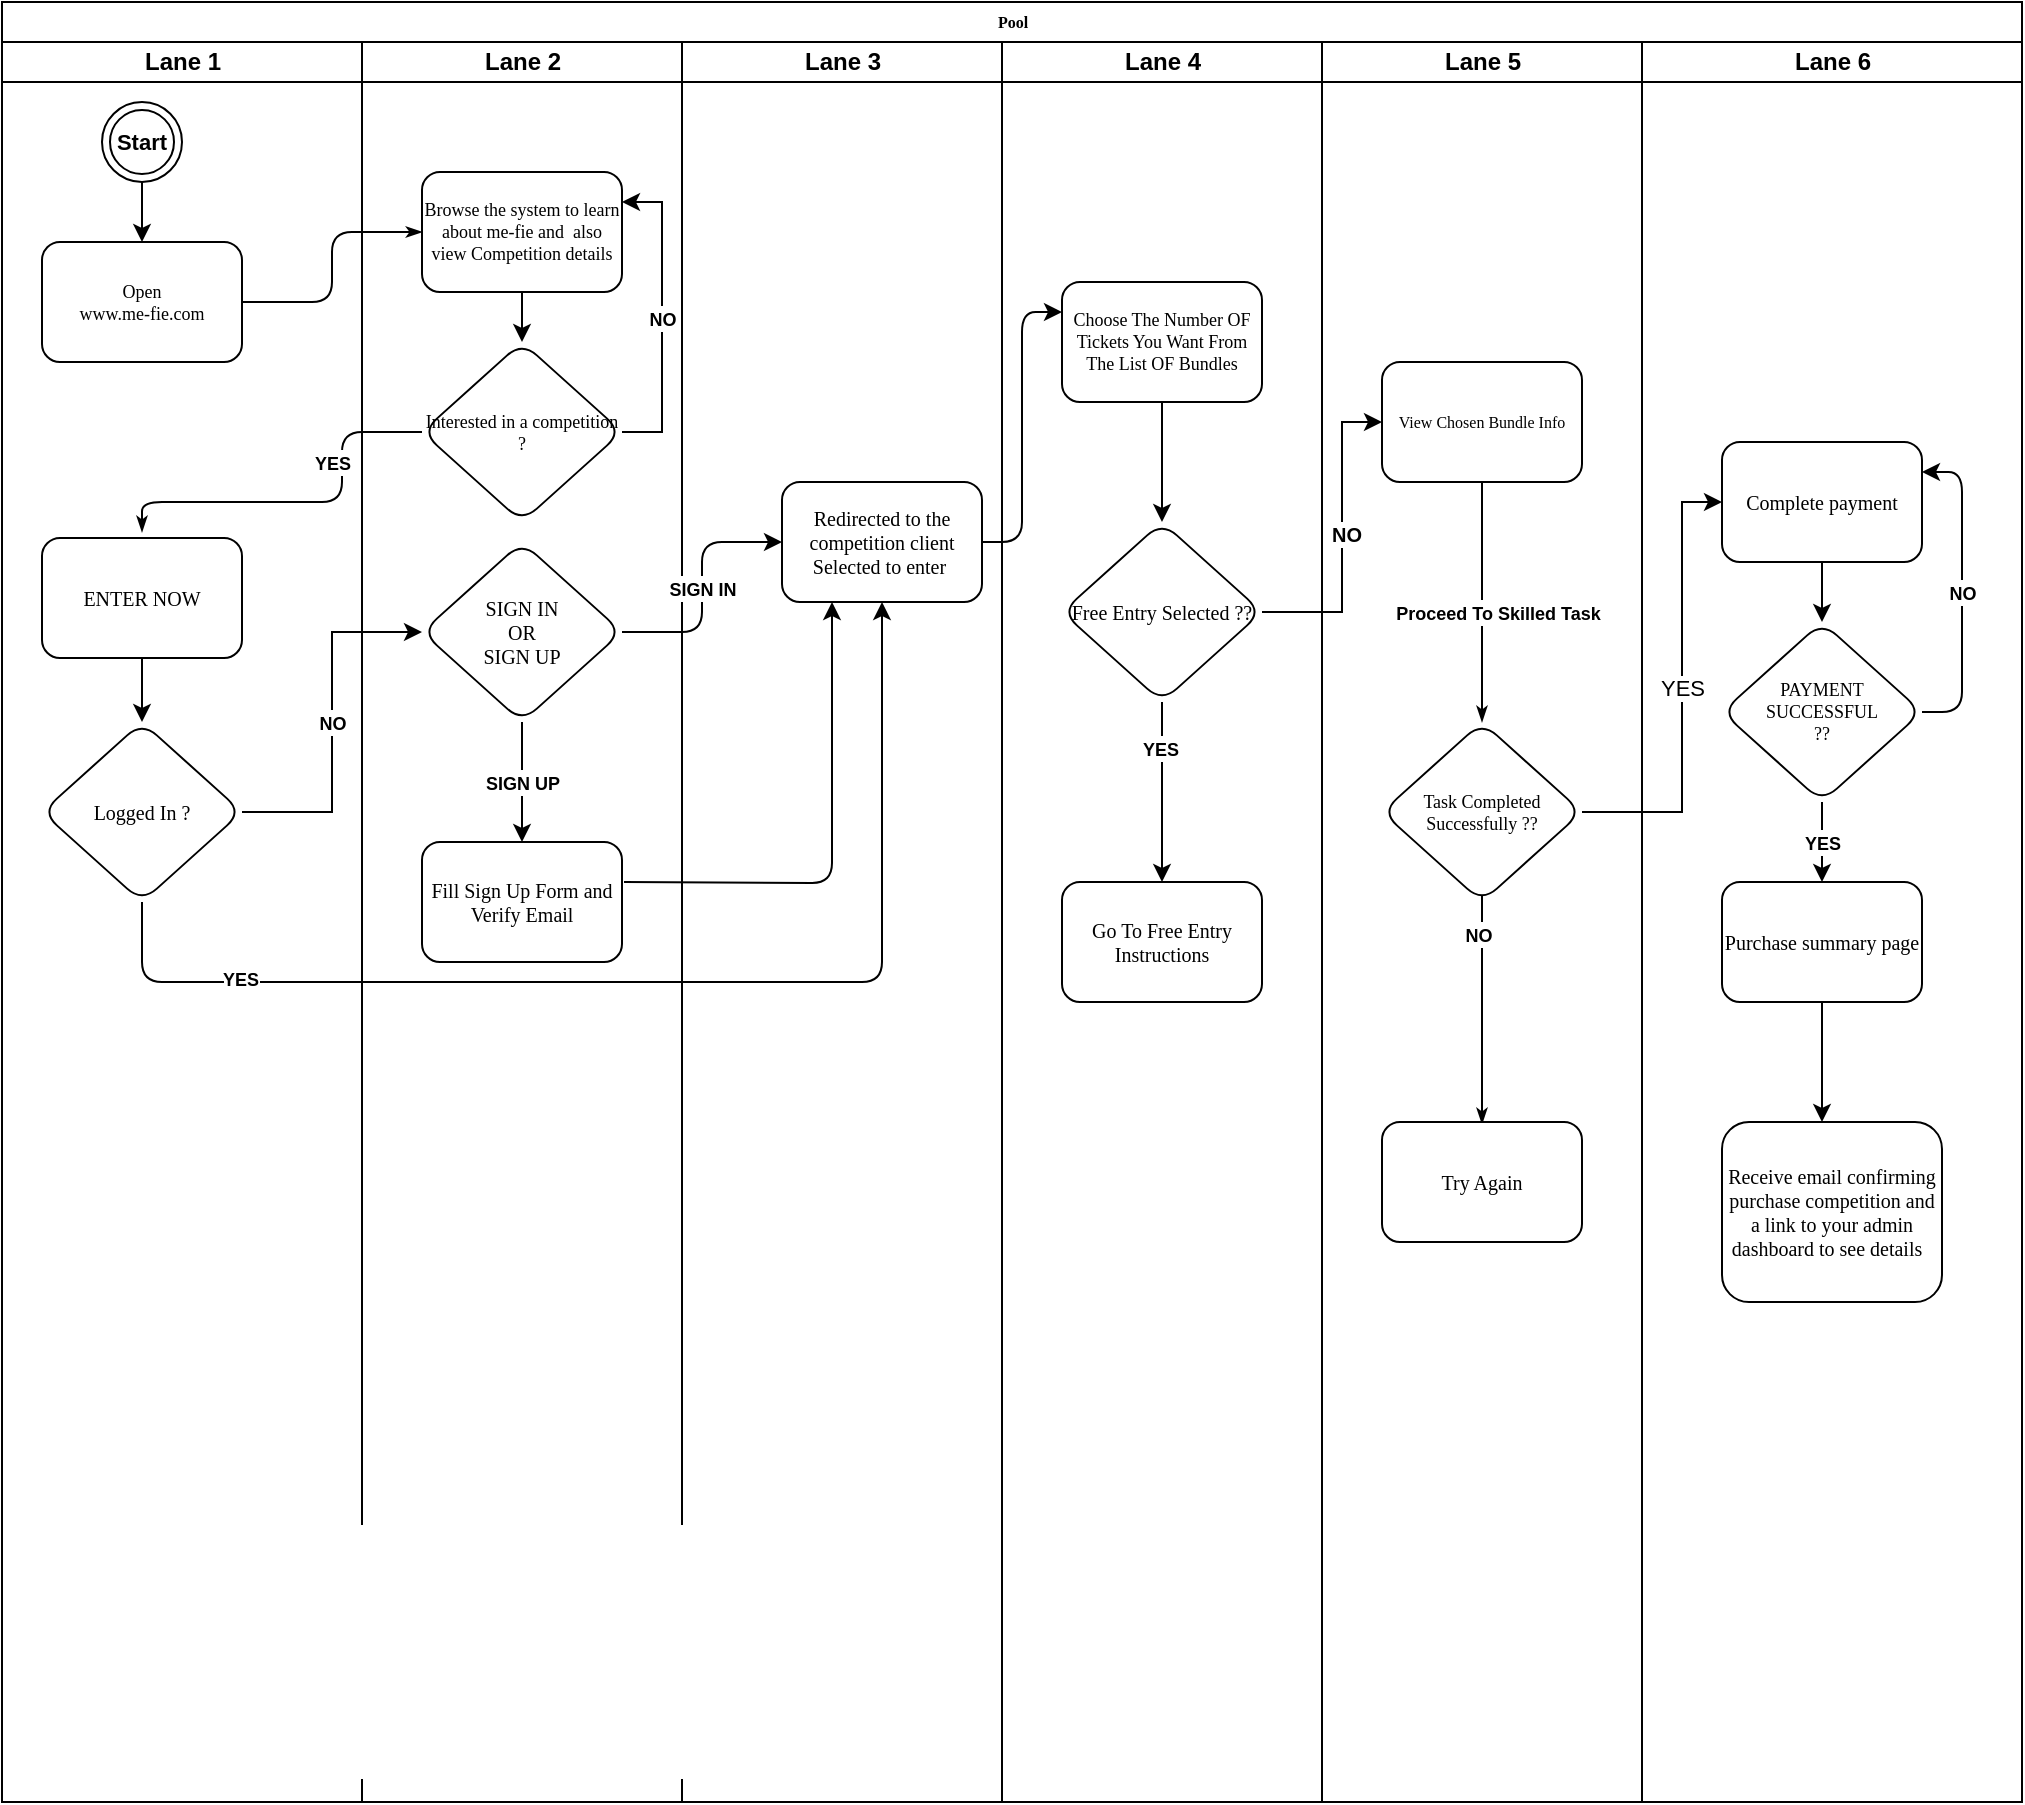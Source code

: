 <mxfile version="21.2.9" type="github">
  <diagram name="Page-1" id="74e2e168-ea6b-b213-b513-2b3c1d86103e">
    <mxGraphModel dx="1194" dy="711" grid="1" gridSize="10" guides="1" tooltips="1" connect="1" arrows="1" fold="1" page="1" pageScale="1" pageWidth="1100" pageHeight="850" background="none" math="0" shadow="0">
      <root>
        <mxCell id="0" />
        <mxCell id="1" parent="0" />
        <mxCell id="77e6c97f196da883-1" value="Pool" style="swimlane;html=1;childLayout=stackLayout;startSize=20;rounded=0;shadow=0;labelBackgroundColor=none;strokeWidth=1;fontFamily=Verdana;fontSize=8;align=center;" parent="1" vertex="1">
          <mxGeometry x="70" y="40" width="1010" height="900" as="geometry" />
        </mxCell>
        <mxCell id="77e6c97f196da883-26" style="edgeStyle=orthogonalEdgeStyle;rounded=1;html=1;labelBackgroundColor=none;startArrow=none;startFill=0;startSize=5;endArrow=classicThin;endFill=1;endSize=5;jettySize=auto;orthogonalLoop=1;strokeWidth=1;fontFamily=Verdana;fontSize=8" parent="77e6c97f196da883-1" source="77e6c97f196da883-8" target="77e6c97f196da883-11" edge="1">
          <mxGeometry relative="1" as="geometry" />
        </mxCell>
        <mxCell id="77e6c97f196da883-27" style="edgeStyle=orthogonalEdgeStyle;rounded=1;html=1;labelBackgroundColor=none;startArrow=none;startFill=0;startSize=5;endArrow=classicThin;endFill=1;endSize=5;jettySize=auto;orthogonalLoop=1;strokeWidth=1;fontFamily=Verdana;fontSize=8;exitX=0;exitY=0.5;exitDx=0;exitDy=0;" parent="77e6c97f196da883-1" source="GRKMpejVT3j1HFvSM12X-2" edge="1">
          <mxGeometry relative="1" as="geometry">
            <Array as="points">
              <mxPoint x="170" y="215" />
              <mxPoint x="170" y="250" />
              <mxPoint x="70" y="250" />
            </Array>
            <mxPoint x="70" y="265" as="targetPoint" />
          </mxGeometry>
        </mxCell>
        <mxCell id="GRKMpejVT3j1HFvSM12X-4" value="&lt;font style=&quot;font-size: 9px;&quot;&gt;&lt;b&gt;YES&lt;/b&gt;&lt;/font&gt;" style="edgeLabel;html=1;align=center;verticalAlign=middle;resizable=0;points=[];" vertex="1" connectable="0" parent="77e6c97f196da883-27">
          <mxGeometry x="-0.042" y="-1" relative="1" as="geometry">
            <mxPoint x="11" y="-19" as="offset" />
          </mxGeometry>
        </mxCell>
        <mxCell id="77e6c97f196da883-2" value="Lane 1" style="swimlane;html=1;startSize=20;" parent="77e6c97f196da883-1" vertex="1">
          <mxGeometry y="20" width="180" height="880" as="geometry" />
        </mxCell>
        <mxCell id="77e6c97f196da883-8" value="&lt;font style=&quot;font-size: 9px;&quot;&gt;Open &lt;br&gt;www.me-fie.com&lt;/font&gt;" style="rounded=1;whiteSpace=wrap;html=1;shadow=0;labelBackgroundColor=none;strokeWidth=1;fontFamily=Verdana;fontSize=8;align=center;" parent="77e6c97f196da883-2" vertex="1">
          <mxGeometry x="20" y="100" width="100" height="60" as="geometry" />
        </mxCell>
        <mxCell id="GRKMpejVT3j1HFvSM12X-5" value="&lt;font style=&quot;font-size: 10px;&quot;&gt;Logged In ?&lt;/font&gt;" style="rhombus;whiteSpace=wrap;html=1;fontSize=8;fontFamily=Verdana;rounded=1;shadow=0;labelBackgroundColor=none;strokeWidth=1;" vertex="1" parent="77e6c97f196da883-2">
          <mxGeometry x="20" y="340" width="100" height="90" as="geometry" />
        </mxCell>
        <mxCell id="GRKMpejVT3j1HFvSM12X-110" style="edgeStyle=orthogonalEdgeStyle;rounded=1;orthogonalLoop=1;jettySize=auto;html=1;exitX=0.5;exitY=1;exitDx=0;exitDy=0;entryX=0.5;entryY=0;entryDx=0;entryDy=0;" edge="1" parent="77e6c97f196da883-2" source="GRKMpejVT3j1HFvSM12X-109" target="77e6c97f196da883-8">
          <mxGeometry relative="1" as="geometry" />
        </mxCell>
        <mxCell id="GRKMpejVT3j1HFvSM12X-109" value="&lt;font style=&quot;font-size: 11px;&quot;&gt;&lt;b&gt;Start&lt;/b&gt;&lt;/font&gt;" style="ellipse;shape=doubleEllipse;html=1;dashed=0;whiteSpace=wrap;aspect=fixed;" vertex="1" parent="77e6c97f196da883-2">
          <mxGeometry x="50" y="30" width="40" height="40" as="geometry" />
        </mxCell>
        <mxCell id="GRKMpejVT3j1HFvSM12X-113" style="edgeStyle=orthogonalEdgeStyle;rounded=0;orthogonalLoop=1;jettySize=auto;html=1;exitX=0.5;exitY=1;exitDx=0;exitDy=0;entryX=0.5;entryY=0;entryDx=0;entryDy=0;" edge="1" parent="77e6c97f196da883-2" source="GRKMpejVT3j1HFvSM12X-112" target="GRKMpejVT3j1HFvSM12X-5">
          <mxGeometry relative="1" as="geometry" />
        </mxCell>
        <mxCell id="GRKMpejVT3j1HFvSM12X-112" value="&lt;font size=&quot;1&quot;&gt;ENTER NOW&lt;/font&gt;" style="rounded=1;whiteSpace=wrap;html=1;shadow=0;labelBackgroundColor=none;strokeWidth=1;fontFamily=Verdana;fontSize=8;align=center;" vertex="1" parent="77e6c97f196da883-2">
          <mxGeometry x="20" y="248" width="100" height="60" as="geometry" />
        </mxCell>
        <mxCell id="77e6c97f196da883-3" value="Lane 2" style="swimlane;html=1;startSize=20;" parent="77e6c97f196da883-1" vertex="1">
          <mxGeometry x="180" y="20" width="160" height="880" as="geometry" />
        </mxCell>
        <mxCell id="GRKMpejVT3j1HFvSM12X-3" value="" style="edgeStyle=orthogonalEdgeStyle;rounded=0;orthogonalLoop=1;jettySize=auto;html=1;" edge="1" parent="77e6c97f196da883-3" source="77e6c97f196da883-11" target="GRKMpejVT3j1HFvSM12X-2">
          <mxGeometry relative="1" as="geometry" />
        </mxCell>
        <mxCell id="77e6c97f196da883-11" value="&lt;font style=&quot;font-size: 9px;&quot;&gt;Browse the system to learn about me-fie and&amp;nbsp; also view Competition details&lt;/font&gt;" style="rounded=1;whiteSpace=wrap;html=1;shadow=0;labelBackgroundColor=none;strokeWidth=1;fontFamily=Verdana;fontSize=8;align=center;" parent="77e6c97f196da883-3" vertex="1">
          <mxGeometry x="30" y="65" width="100" height="60" as="geometry" />
        </mxCell>
        <mxCell id="GRKMpejVT3j1HFvSM12X-111" value="&lt;b&gt;&lt;font style=&quot;font-size: 9px;&quot;&gt;NO&lt;/font&gt;&lt;/b&gt;" style="edgeStyle=orthogonalEdgeStyle;rounded=0;orthogonalLoop=1;jettySize=auto;html=1;exitX=1;exitY=0.5;exitDx=0;exitDy=0;entryX=1;entryY=0.25;entryDx=0;entryDy=0;" edge="1" parent="77e6c97f196da883-3" source="GRKMpejVT3j1HFvSM12X-2" target="77e6c97f196da883-11">
          <mxGeometry relative="1" as="geometry" />
        </mxCell>
        <mxCell id="GRKMpejVT3j1HFvSM12X-2" value="&lt;font style=&quot;font-size: 9px;&quot;&gt;Interested in a competition ?&lt;/font&gt;" style="rhombus;whiteSpace=wrap;html=1;fontSize=8;fontFamily=Verdana;rounded=1;shadow=0;labelBackgroundColor=none;strokeWidth=1;" vertex="1" parent="77e6c97f196da883-3">
          <mxGeometry x="30" y="150" width="100" height="90" as="geometry" />
        </mxCell>
        <mxCell id="GRKMpejVT3j1HFvSM12X-21" value="&lt;b&gt;&lt;font style=&quot;font-size: 9px;&quot;&gt;SIGN UP&lt;/font&gt;&lt;/b&gt;" style="edgeStyle=orthogonalEdgeStyle;rounded=0;orthogonalLoop=1;jettySize=auto;html=1;exitX=0.5;exitY=1;exitDx=0;exitDy=0;" edge="1" parent="77e6c97f196da883-3" source="GRKMpejVT3j1HFvSM12X-13" target="GRKMpejVT3j1HFvSM12X-20">
          <mxGeometry relative="1" as="geometry" />
        </mxCell>
        <mxCell id="GRKMpejVT3j1HFvSM12X-13" value="&lt;font style=&quot;font-size: 10px;&quot;&gt;SIGN IN &lt;br&gt;OR&lt;br&gt;SIGN UP&lt;/font&gt;" style="rhombus;whiteSpace=wrap;html=1;fontSize=8;fontFamily=Verdana;rounded=1;shadow=0;labelBackgroundColor=none;strokeWidth=1;" vertex="1" parent="77e6c97f196da883-3">
          <mxGeometry x="30" y="250" width="100" height="90" as="geometry" />
        </mxCell>
        <mxCell id="GRKMpejVT3j1HFvSM12X-20" value="&lt;font size=&quot;1&quot;&gt;Fill Sign Up Form and Verify Email&lt;/font&gt;" style="rounded=1;whiteSpace=wrap;html=1;shadow=0;labelBackgroundColor=none;strokeWidth=1;fontFamily=Verdana;fontSize=8;align=center;" vertex="1" parent="77e6c97f196da883-3">
          <mxGeometry x="30" y="400" width="100" height="60" as="geometry" />
        </mxCell>
        <mxCell id="77e6c97f196da883-4" value="Lane 3" style="swimlane;html=1;startSize=20;" parent="77e6c97f196da883-1" vertex="1">
          <mxGeometry x="340" y="20" width="160" height="880" as="geometry" />
        </mxCell>
        <mxCell id="GRKMpejVT3j1HFvSM12X-19" value="&lt;font size=&quot;1&quot;&gt;Redirected to the competition client Selected to enter&amp;nbsp;&lt;/font&gt;" style="rounded=1;whiteSpace=wrap;html=1;shadow=0;labelBackgroundColor=none;strokeWidth=1;fontFamily=Verdana;fontSize=8;align=center;" vertex="1" parent="77e6c97f196da883-4">
          <mxGeometry x="50" y="220" width="100" height="60" as="geometry" />
        </mxCell>
        <mxCell id="77e6c97f196da883-5" value="Lane 4" style="swimlane;html=1;startSize=20;" parent="77e6c97f196da883-1" vertex="1">
          <mxGeometry x="500" y="20" width="160" height="880" as="geometry" />
        </mxCell>
        <mxCell id="GRKMpejVT3j1HFvSM12X-101" style="edgeStyle=orthogonalEdgeStyle;rounded=1;orthogonalLoop=1;jettySize=auto;html=1;exitX=0.5;exitY=1;exitDx=0;exitDy=0;" edge="1" parent="77e6c97f196da883-5" source="77e6c97f196da883-15" target="GRKMpejVT3j1HFvSM12X-100">
          <mxGeometry relative="1" as="geometry" />
        </mxCell>
        <mxCell id="77e6c97f196da883-15" value="&lt;font style=&quot;font-size: 9px;&quot;&gt;Choose The Number OF Tickets You Want From The List OF Bundles&lt;/font&gt;" style="rounded=1;whiteSpace=wrap;html=1;shadow=0;labelBackgroundColor=none;strokeWidth=1;fontFamily=Verdana;fontSize=8;align=center;" parent="77e6c97f196da883-5" vertex="1">
          <mxGeometry x="30" y="120" width="100" height="60" as="geometry" />
        </mxCell>
        <mxCell id="GRKMpejVT3j1HFvSM12X-105" style="edgeStyle=orthogonalEdgeStyle;rounded=0;orthogonalLoop=1;jettySize=auto;html=1;exitX=0.5;exitY=1;exitDx=0;exitDy=0;entryX=0.5;entryY=0;entryDx=0;entryDy=0;" edge="1" parent="77e6c97f196da883-5" source="GRKMpejVT3j1HFvSM12X-100" target="GRKMpejVT3j1HFvSM12X-106">
          <mxGeometry relative="1" as="geometry">
            <mxPoint x="80" y="400" as="targetPoint" />
          </mxGeometry>
        </mxCell>
        <mxCell id="GRKMpejVT3j1HFvSM12X-107" value="&lt;b&gt;&lt;font style=&quot;font-size: 9px;&quot;&gt;YES&lt;/font&gt;&lt;/b&gt;" style="edgeLabel;html=1;align=center;verticalAlign=middle;resizable=0;points=[];" vertex="1" connectable="0" parent="GRKMpejVT3j1HFvSM12X-105">
          <mxGeometry x="-0.489" y="2" relative="1" as="geometry">
            <mxPoint x="-3" as="offset" />
          </mxGeometry>
        </mxCell>
        <mxCell id="GRKMpejVT3j1HFvSM12X-100" value="&lt;span style=&quot;font-size: 10px;&quot;&gt;Free Entry Selected ??&lt;/span&gt;" style="rhombus;whiteSpace=wrap;html=1;fontSize=8;fontFamily=Verdana;rounded=1;shadow=0;labelBackgroundColor=none;strokeWidth=1;" vertex="1" parent="77e6c97f196da883-5">
          <mxGeometry x="30" y="240" width="100" height="90" as="geometry" />
        </mxCell>
        <mxCell id="GRKMpejVT3j1HFvSM12X-106" value="&lt;font size=&quot;1&quot;&gt;Go To Free Entry Instructions&lt;/font&gt;" style="rounded=1;whiteSpace=wrap;html=1;shadow=0;labelBackgroundColor=none;strokeWidth=1;fontFamily=Verdana;fontSize=8;align=center;" vertex="1" parent="77e6c97f196da883-5">
          <mxGeometry x="30" y="420" width="100" height="60" as="geometry" />
        </mxCell>
        <mxCell id="77e6c97f196da883-6" value="Lane 5" style="swimlane;html=1;startSize=20;" parent="77e6c97f196da883-1" vertex="1">
          <mxGeometry x="660" y="20" width="160" height="880" as="geometry" />
        </mxCell>
        <mxCell id="77e6c97f196da883-37" style="edgeStyle=orthogonalEdgeStyle;rounded=1;html=1;labelBackgroundColor=none;startArrow=none;startFill=0;startSize=5;endArrow=classicThin;endFill=1;endSize=5;jettySize=auto;orthogonalLoop=1;strokeWidth=1;fontFamily=Verdana;fontSize=8" parent="77e6c97f196da883-6" edge="1">
          <mxGeometry relative="1" as="geometry">
            <mxPoint x="80" y="396" as="sourcePoint" />
            <mxPoint x="80" y="541" as="targetPoint" />
          </mxGeometry>
        </mxCell>
        <mxCell id="GRKMpejVT3j1HFvSM12X-32" value="&lt;font style=&quot;font-size: 9px;&quot;&gt;&lt;b&gt;NO&lt;/b&gt;&lt;/font&gt;" style="edgeLabel;html=1;align=center;verticalAlign=middle;resizable=0;points=[];" vertex="1" connectable="0" parent="77e6c97f196da883-37">
          <mxGeometry x="-0.32" y="-2" relative="1" as="geometry">
            <mxPoint as="offset" />
          </mxGeometry>
        </mxCell>
        <mxCell id="GRKMpejVT3j1HFvSM12X-31" value="&lt;font style=&quot;font-size: 9px;&quot;&gt;Task Completed Successfully ??&lt;/font&gt;" style="rhombus;whiteSpace=wrap;html=1;fontSize=8;fontFamily=Verdana;rounded=1;shadow=0;labelBackgroundColor=none;strokeWidth=1;" vertex="1" parent="77e6c97f196da883-6">
          <mxGeometry x="30" y="340" width="100" height="90" as="geometry" />
        </mxCell>
        <mxCell id="107ba76e4e335f99-1" style="edgeStyle=orthogonalEdgeStyle;rounded=1;html=1;labelBackgroundColor=none;startArrow=none;startFill=0;startSize=5;endArrow=classicThin;endFill=1;endSize=5;jettySize=auto;orthogonalLoop=1;strokeWidth=1;fontFamily=Verdana;fontSize=8;entryX=0.5;entryY=0;entryDx=0;entryDy=0;exitX=0.5;exitY=1;exitDx=0;exitDy=0;" parent="77e6c97f196da883-6" source="77e6c97f196da883-17" target="GRKMpejVT3j1HFvSM12X-31" edge="1">
          <mxGeometry relative="1" as="geometry">
            <mxPoint x="-28" y="520" as="sourcePoint" />
            <mxPoint x="32" y="385" as="targetPoint" />
            <Array as="points">
              <mxPoint x="80" y="300" />
              <mxPoint x="80" y="300" />
            </Array>
          </mxGeometry>
        </mxCell>
        <mxCell id="GRKMpejVT3j1HFvSM12X-30" value="&lt;font style=&quot;font-size: 9px;&quot;&gt;&lt;b&gt;Proceed To Skilled Task&amp;nbsp;&lt;/b&gt;&lt;/font&gt;" style="edgeLabel;html=1;align=center;verticalAlign=middle;resizable=0;points=[];" vertex="1" connectable="0" parent="107ba76e4e335f99-1">
          <mxGeometry x="-0.4" y="2" relative="1" as="geometry">
            <mxPoint x="7" y="29" as="offset" />
          </mxGeometry>
        </mxCell>
        <mxCell id="GRKMpejVT3j1HFvSM12X-35" value="&lt;font size=&quot;1&quot;&gt;Try Again&lt;/font&gt;" style="rounded=1;whiteSpace=wrap;html=1;shadow=0;labelBackgroundColor=none;strokeWidth=1;fontFamily=Verdana;fontSize=8;align=center;" vertex="1" parent="77e6c97f196da883-6">
          <mxGeometry x="30" y="540" width="100" height="60" as="geometry" />
        </mxCell>
        <mxCell id="77e6c97f196da883-17" value="View Chosen Bundle Info" style="rounded=1;whiteSpace=wrap;html=1;shadow=0;labelBackgroundColor=none;strokeWidth=1;fontFamily=Verdana;fontSize=8;align=center;" parent="77e6c97f196da883-6" vertex="1">
          <mxGeometry x="30" y="160" width="100" height="60" as="geometry" />
        </mxCell>
        <mxCell id="77e6c97f196da883-7" value="Lane 6" style="swimlane;html=1;startSize=20;" parent="77e6c97f196da883-1" vertex="1">
          <mxGeometry x="820" y="20" width="190" height="880" as="geometry" />
        </mxCell>
        <mxCell id="GRKMpejVT3j1HFvSM12X-37" style="edgeStyle=orthogonalEdgeStyle;rounded=0;orthogonalLoop=1;jettySize=auto;html=1;exitX=0.5;exitY=1;exitDx=0;exitDy=0;entryX=0.5;entryY=0;entryDx=0;entryDy=0;" edge="1" parent="77e6c97f196da883-7" source="GRKMpejVT3j1HFvSM12X-34" target="GRKMpejVT3j1HFvSM12X-36">
          <mxGeometry relative="1" as="geometry" />
        </mxCell>
        <mxCell id="GRKMpejVT3j1HFvSM12X-34" value="&lt;font size=&quot;1&quot;&gt;Complete payment&lt;/font&gt;" style="rounded=1;whiteSpace=wrap;html=1;shadow=0;labelBackgroundColor=none;strokeWidth=1;fontFamily=Verdana;fontSize=8;align=center;" vertex="1" parent="77e6c97f196da883-7">
          <mxGeometry x="40" y="200" width="100" height="60" as="geometry" />
        </mxCell>
        <mxCell id="GRKMpejVT3j1HFvSM12X-38" value="&lt;font style=&quot;font-size: 9px;&quot;&gt;&lt;b&gt;NO&lt;/b&gt;&lt;/font&gt;" style="edgeStyle=orthogonalEdgeStyle;rounded=1;orthogonalLoop=1;jettySize=auto;html=1;exitX=1;exitY=0.5;exitDx=0;exitDy=0;entryX=1;entryY=0.25;entryDx=0;entryDy=0;" edge="1" parent="77e6c97f196da883-7" source="GRKMpejVT3j1HFvSM12X-36" target="GRKMpejVT3j1HFvSM12X-34">
          <mxGeometry relative="1" as="geometry" />
        </mxCell>
        <mxCell id="GRKMpejVT3j1HFvSM12X-40" value="&lt;font style=&quot;font-size: 9px;&quot;&gt;&lt;b&gt;YES&lt;/b&gt;&lt;/font&gt;" style="edgeStyle=orthogonalEdgeStyle;rounded=0;orthogonalLoop=1;jettySize=auto;html=1;exitX=0.5;exitY=1;exitDx=0;exitDy=0;entryX=0.5;entryY=0;entryDx=0;entryDy=0;" edge="1" parent="77e6c97f196da883-7" source="GRKMpejVT3j1HFvSM12X-36" target="GRKMpejVT3j1HFvSM12X-39">
          <mxGeometry relative="1" as="geometry" />
        </mxCell>
        <mxCell id="GRKMpejVT3j1HFvSM12X-36" value="&lt;font style=&quot;font-size: 9px;&quot;&gt;PAYMENT SUCCESSFUL&lt;br&gt;??&lt;br&gt;&lt;/font&gt;" style="rhombus;whiteSpace=wrap;html=1;fontSize=8;fontFamily=Verdana;rounded=1;shadow=0;labelBackgroundColor=none;strokeWidth=1;" vertex="1" parent="77e6c97f196da883-7">
          <mxGeometry x="40" y="290" width="100" height="90" as="geometry" />
        </mxCell>
        <mxCell id="GRKMpejVT3j1HFvSM12X-41" style="edgeStyle=orthogonalEdgeStyle;rounded=0;orthogonalLoop=1;jettySize=auto;html=1;exitX=0.5;exitY=1;exitDx=0;exitDy=0;" edge="1" parent="77e6c97f196da883-7" source="GRKMpejVT3j1HFvSM12X-39">
          <mxGeometry relative="1" as="geometry">
            <mxPoint x="90" y="540" as="targetPoint" />
          </mxGeometry>
        </mxCell>
        <mxCell id="GRKMpejVT3j1HFvSM12X-39" value="&lt;font size=&quot;1&quot;&gt;Purchase summary page&lt;/font&gt;" style="rounded=1;whiteSpace=wrap;html=1;shadow=0;labelBackgroundColor=none;strokeWidth=1;fontFamily=Verdana;fontSize=8;align=center;" vertex="1" parent="77e6c97f196da883-7">
          <mxGeometry x="40" y="420" width="100" height="60" as="geometry" />
        </mxCell>
        <mxCell id="GRKMpejVT3j1HFvSM12X-98" value="&lt;font size=&quot;1&quot;&gt;Receive email confirming purchase competition&amp;nbsp;and a link to your admin dashboard to see details&amp;nbsp;&amp;nbsp;&lt;/font&gt;" style="rounded=1;whiteSpace=wrap;html=1;shadow=0;labelBackgroundColor=none;strokeWidth=1;fontFamily=Verdana;fontSize=8;align=center;" vertex="1" parent="77e6c97f196da883-7">
          <mxGeometry x="40" y="540" width="110" height="90" as="geometry" />
        </mxCell>
        <mxCell id="GRKMpejVT3j1HFvSM12X-10" value="&lt;b&gt;&lt;font style=&quot;font-size: 9px;&quot;&gt;NO&lt;/font&gt;&lt;/b&gt;" style="edgeStyle=orthogonalEdgeStyle;rounded=0;orthogonalLoop=1;jettySize=auto;html=1;entryX=0;entryY=0.5;entryDx=0;entryDy=0;" edge="1" parent="77e6c97f196da883-1" source="GRKMpejVT3j1HFvSM12X-5" target="GRKMpejVT3j1HFvSM12X-13">
          <mxGeometry relative="1" as="geometry">
            <mxPoint x="230" y="310" as="targetPoint" />
            <mxPoint as="offset" />
          </mxGeometry>
        </mxCell>
        <mxCell id="GRKMpejVT3j1HFvSM12X-22" style="edgeStyle=orthogonalEdgeStyle;rounded=1;orthogonalLoop=1;jettySize=auto;html=1;exitX=1;exitY=0.5;exitDx=0;exitDy=0;entryX=0.25;entryY=1;entryDx=0;entryDy=0;" edge="1" parent="77e6c97f196da883-1" target="GRKMpejVT3j1HFvSM12X-19">
          <mxGeometry relative="1" as="geometry">
            <mxPoint x="311" y="440" as="sourcePoint" />
            <mxPoint x="441" y="530" as="targetPoint" />
          </mxGeometry>
        </mxCell>
        <mxCell id="GRKMpejVT3j1HFvSM12X-27" style="edgeStyle=orthogonalEdgeStyle;rounded=1;orthogonalLoop=1;jettySize=auto;html=1;exitX=0.5;exitY=1;exitDx=0;exitDy=0;entryX=0.5;entryY=1;entryDx=0;entryDy=0;" edge="1" parent="77e6c97f196da883-1" source="GRKMpejVT3j1HFvSM12X-5" target="GRKMpejVT3j1HFvSM12X-19">
          <mxGeometry relative="1" as="geometry">
            <Array as="points">
              <mxPoint x="70" y="490" />
              <mxPoint x="440" y="490" />
            </Array>
          </mxGeometry>
        </mxCell>
        <mxCell id="GRKMpejVT3j1HFvSM12X-28" value="&lt;font style=&quot;font-size: 9px;&quot;&gt;&lt;b&gt;YES&lt;/b&gt;&lt;/font&gt;" style="edgeLabel;html=1;align=center;verticalAlign=middle;resizable=0;points=[];" vertex="1" connectable="0" parent="GRKMpejVT3j1HFvSM12X-27">
          <mxGeometry x="-0.703" y="4" relative="1" as="geometry">
            <mxPoint y="2" as="offset" />
          </mxGeometry>
        </mxCell>
        <mxCell id="GRKMpejVT3j1HFvSM12X-29" style="edgeStyle=orthogonalEdgeStyle;rounded=1;orthogonalLoop=1;jettySize=auto;html=1;exitX=1;exitY=0.5;exitDx=0;exitDy=0;entryX=0;entryY=0.25;entryDx=0;entryDy=0;" edge="1" parent="77e6c97f196da883-1" source="GRKMpejVT3j1HFvSM12X-19" target="77e6c97f196da883-15">
          <mxGeometry relative="1" as="geometry" />
        </mxCell>
        <mxCell id="GRKMpejVT3j1HFvSM12X-33" value="YES" style="edgeStyle=orthogonalEdgeStyle;rounded=0;orthogonalLoop=1;jettySize=auto;html=1;exitX=1;exitY=0.5;exitDx=0;exitDy=0;entryX=0;entryY=0.5;entryDx=0;entryDy=0;" edge="1" parent="77e6c97f196da883-1" source="GRKMpejVT3j1HFvSM12X-31" target="GRKMpejVT3j1HFvSM12X-34">
          <mxGeometry relative="1" as="geometry">
            <mxPoint x="870" y="405" as="targetPoint" />
            <Array as="points">
              <mxPoint x="840" y="405" />
              <mxPoint x="840" y="250" />
            </Array>
          </mxGeometry>
        </mxCell>
        <mxCell id="GRKMpejVT3j1HFvSM12X-99" value="&lt;font style=&quot;font-size: 9px;&quot;&gt;&lt;b&gt;SIGN IN&lt;/b&gt;&lt;/font&gt;" style="edgeStyle=orthogonalEdgeStyle;rounded=1;orthogonalLoop=1;jettySize=auto;html=1;exitX=1;exitY=0.5;exitDx=0;exitDy=0;entryX=0;entryY=0.5;entryDx=0;entryDy=0;" edge="1" parent="77e6c97f196da883-1" source="GRKMpejVT3j1HFvSM12X-13" target="GRKMpejVT3j1HFvSM12X-19">
          <mxGeometry relative="1" as="geometry" />
        </mxCell>
        <mxCell id="GRKMpejVT3j1HFvSM12X-103" style="edgeStyle=orthogonalEdgeStyle;rounded=0;orthogonalLoop=1;jettySize=auto;html=1;exitX=1;exitY=0.5;exitDx=0;exitDy=0;entryX=0;entryY=0.5;entryDx=0;entryDy=0;" edge="1" parent="77e6c97f196da883-1" source="GRKMpejVT3j1HFvSM12X-100" target="77e6c97f196da883-17">
          <mxGeometry relative="1" as="geometry">
            <Array as="points">
              <mxPoint x="670" y="305" />
              <mxPoint x="670" y="210" />
            </Array>
          </mxGeometry>
        </mxCell>
        <mxCell id="GRKMpejVT3j1HFvSM12X-104" value="&lt;font style=&quot;font-size: 10px;&quot;&gt;&lt;b&gt;NO&lt;/b&gt;&lt;/font&gt;" style="edgeLabel;html=1;align=center;verticalAlign=middle;resizable=0;points=[];" vertex="1" connectable="0" parent="GRKMpejVT3j1HFvSM12X-103">
          <mxGeometry x="0.019" y="-2" relative="1" as="geometry">
            <mxPoint as="offset" />
          </mxGeometry>
        </mxCell>
      </root>
    </mxGraphModel>
  </diagram>
</mxfile>
